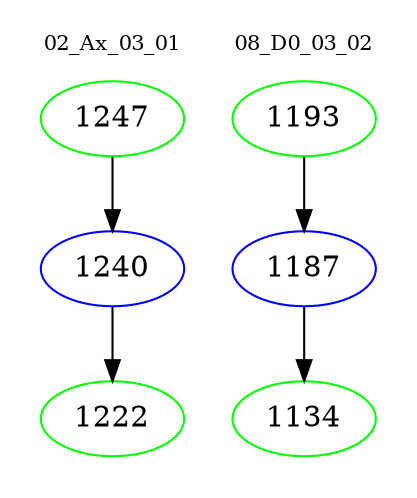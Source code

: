 digraph{
subgraph cluster_0 {
color = white
label = "02_Ax_03_01";
fontsize=10;
T0_1247 [label="1247", color="green"]
T0_1247 -> T0_1240 [color="black"]
T0_1240 [label="1240", color="blue"]
T0_1240 -> T0_1222 [color="black"]
T0_1222 [label="1222", color="green"]
}
subgraph cluster_1 {
color = white
label = "08_D0_03_02";
fontsize=10;
T1_1193 [label="1193", color="green"]
T1_1193 -> T1_1187 [color="black"]
T1_1187 [label="1187", color="blue"]
T1_1187 -> T1_1134 [color="black"]
T1_1134 [label="1134", color="green"]
}
}
